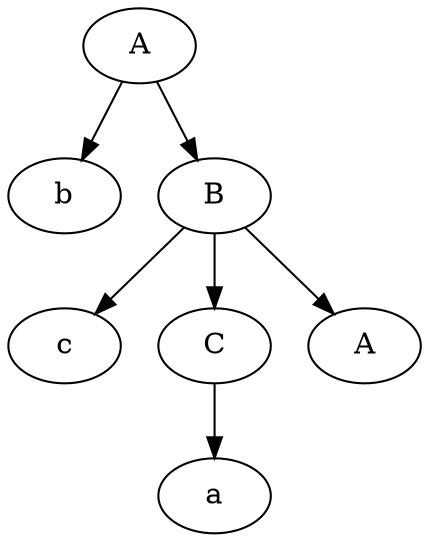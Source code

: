 digraph G {
	0[label="A"]
	1[label="b"]
	6[label="B"]
	2[label="c"]
	4[label="C"]
	3[label="a"]
	4->3
	5[label="A"]
	6->2
	6->4
	6->5
	0->1
	0->6

}